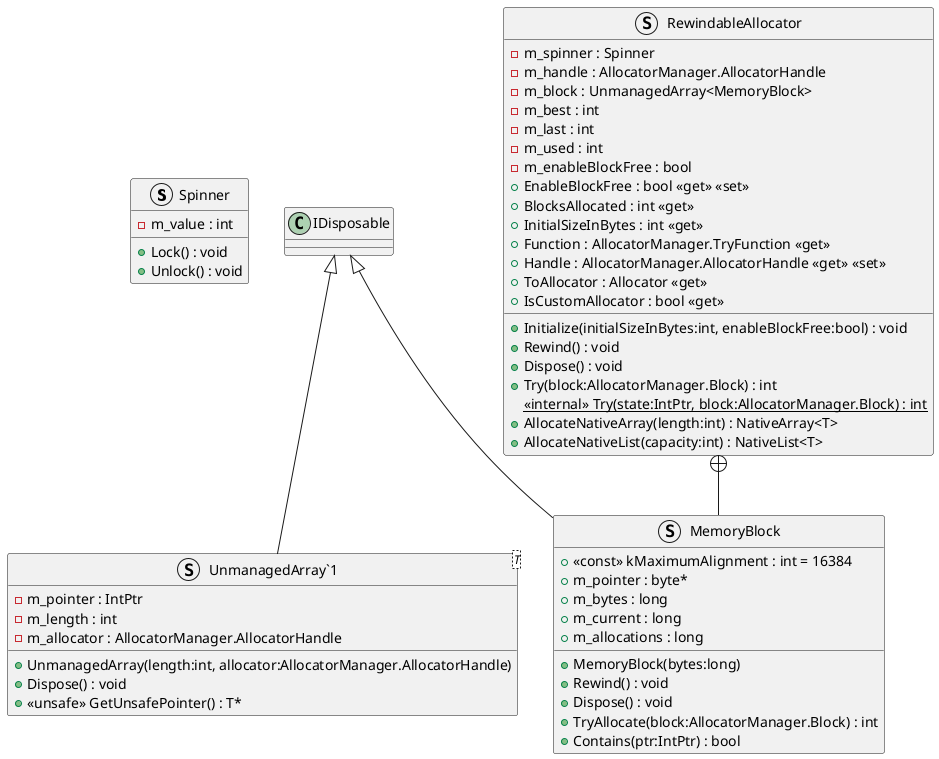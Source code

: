 @startuml
struct Spinner {
    - m_value : int
    + Lock() : void
    + Unlock() : void
}
struct "UnmanagedArray`1"<T> {
    - m_pointer : IntPtr
    - m_length : int
    - m_allocator : AllocatorManager.AllocatorHandle
    + UnmanagedArray(length:int, allocator:AllocatorManager.AllocatorHandle)
    + Dispose() : void
    + <<unsafe>> GetUnsafePointer() : T*
}
struct RewindableAllocator {
    - m_spinner : Spinner
    - m_handle : AllocatorManager.AllocatorHandle
    - m_block : UnmanagedArray<MemoryBlock>
    - m_best : int
    - m_last : int
    - m_used : int
    - m_enableBlockFree : bool
    + Initialize(initialSizeInBytes:int, enableBlockFree:bool) : void
    + EnableBlockFree : bool <<get>> <<set>>
    + BlocksAllocated : int <<get>>
    + InitialSizeInBytes : int <<get>>
    + Rewind() : void
    + Dispose() : void
    + Function : AllocatorManager.TryFunction <<get>>
    + Try(block:AllocatorManager.Block) : int
    <<internal>> {static} Try(state:IntPtr, block:AllocatorManager.Block) : int
    + Handle : AllocatorManager.AllocatorHandle <<get>> <<set>>
    + ToAllocator : Allocator <<get>>
    + IsCustomAllocator : bool <<get>>
    + AllocateNativeArray(length:int) : NativeArray<T>
    + AllocateNativeList(capacity:int) : NativeList<T>
}
struct MemoryBlock {
    + <<const>> kMaximumAlignment : int = 16384
    + m_pointer : byte*
    + m_bytes : long
    + m_current : long
    + m_allocations : long
    + MemoryBlock(bytes:long)
    + Rewind() : void
    + Dispose() : void
    + TryAllocate(block:AllocatorManager.Block) : int
    + Contains(ptr:IntPtr) : bool
}
IDisposable <|-- "UnmanagedArray`1"
RewindableAllocator +-- MemoryBlock
IDisposable <|-- MemoryBlock
@enduml

